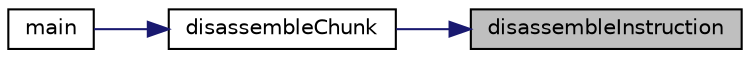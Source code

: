 digraph "disassembleInstruction"
{
 // INTERACTIVE_SVG=YES
 // LATEX_PDF_SIZE
  edge [fontname="Helvetica",fontsize="10",labelfontname="Helvetica",labelfontsize="10"];
  node [fontname="Helvetica",fontsize="10",shape=record];
  rankdir="RL";
  Node1 [label="disassembleInstruction",height=0.2,width=0.4,color="black", fillcolor="grey75", style="filled", fontcolor="black",tooltip="Write the OpCode instruction to STDOUT."];
  Node1 -> Node2 [dir="back",color="midnightblue",fontsize="10",style="solid",fontname="Helvetica"];
  Node2 [label="disassembleChunk",height=0.2,width=0.4,color="black", fillcolor="white", style="filled",URL="$debug_8c.html#a29c4d1ee6794982df52188aebd8f224d",tooltip="Write a chunk and its data to STDOUT."];
  Node2 -> Node3 [dir="back",color="midnightblue",fontsize="10",style="solid",fontname="Helvetica"];
  Node3 [label="main",height=0.2,width=0.4,color="black", fillcolor="white", style="filled",URL="$main_8c.html#ac0f2228420376f4db7e1274f2b41667c",tooltip=" "];
}
